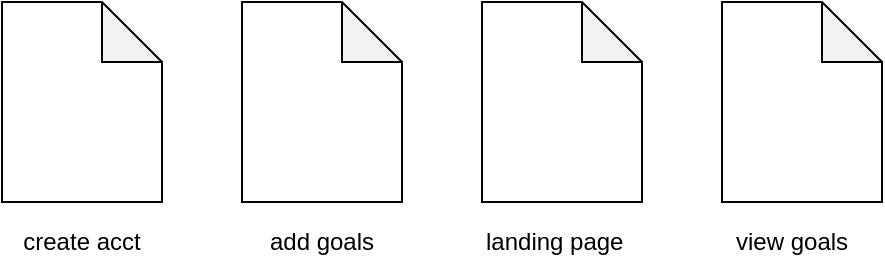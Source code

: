 <mxfile version="10.6.9" type="github"><diagram id="xKVzwFYsvfRr38kBIlGP" name="Page-1"><mxGraphModel dx="1158" dy="648" grid="1" gridSize="10" guides="1" tooltips="1" connect="1" arrows="1" fold="1" page="1" pageScale="1" pageWidth="850" pageHeight="1100" math="0" shadow="0"><root><mxCell id="0"/><mxCell id="1" parent="0"/><mxCell id="fboAUU9aEJMDy3wh1toC-2" value="" style="shape=note;whiteSpace=wrap;html=1;backgroundOutline=1;darkOpacity=0.05;" parent="1" vertex="1"><mxGeometry x="80" y="50" width="80" height="100" as="geometry"/></mxCell><mxCell id="fboAUU9aEJMDy3wh1toC-3" value="" style="shape=note;whiteSpace=wrap;html=1;backgroundOutline=1;darkOpacity=0.05;" parent="1" vertex="1"><mxGeometry x="200" y="50" width="80" height="100" as="geometry"/></mxCell><mxCell id="fboAUU9aEJMDy3wh1toC-4" value="" style="shape=note;whiteSpace=wrap;html=1;backgroundOutline=1;darkOpacity=0.05;" parent="1" vertex="1"><mxGeometry x="320" y="50" width="80" height="100" as="geometry"/></mxCell><mxCell id="fboAUU9aEJMDy3wh1toC-5" value="" style="shape=note;whiteSpace=wrap;html=1;backgroundOutline=1;darkOpacity=0.05;" parent="1" vertex="1"><mxGeometry x="440" y="50" width="80" height="100" as="geometry"/></mxCell><mxCell id="fboAUU9aEJMDy3wh1toC-6" value="create acct" style="text;html=1;strokeColor=none;fillColor=none;align=center;verticalAlign=middle;whiteSpace=wrap;rounded=0;" parent="1" vertex="1"><mxGeometry x="80" y="160" width="80" height="20" as="geometry"/></mxCell><mxCell id="fboAUU9aEJMDy3wh1toC-7" value="add goals" style="text;html=1;strokeColor=none;fillColor=none;align=center;verticalAlign=middle;whiteSpace=wrap;rounded=0;" parent="1" vertex="1"><mxGeometry x="200" y="160" width="80" height="20" as="geometry"/></mxCell><mxCell id="JqQ27nVm3IuyE70OiMth-1" value="landing page" style="text;html=1;resizable=0;points=[];autosize=1;align=left;verticalAlign=top;spacingTop=-4;" vertex="1" parent="1"><mxGeometry x="320" y="160" width="80" height="20" as="geometry"/></mxCell><mxCell id="JqQ27nVm3IuyE70OiMth-3" value="view goals" style="text;html=1;resizable=0;points=[];autosize=1;align=left;verticalAlign=top;spacingTop=-4;" vertex="1" parent="1"><mxGeometry x="445" y="160" width="70" height="20" as="geometry"/></mxCell></root></mxGraphModel></diagram></mxfile>